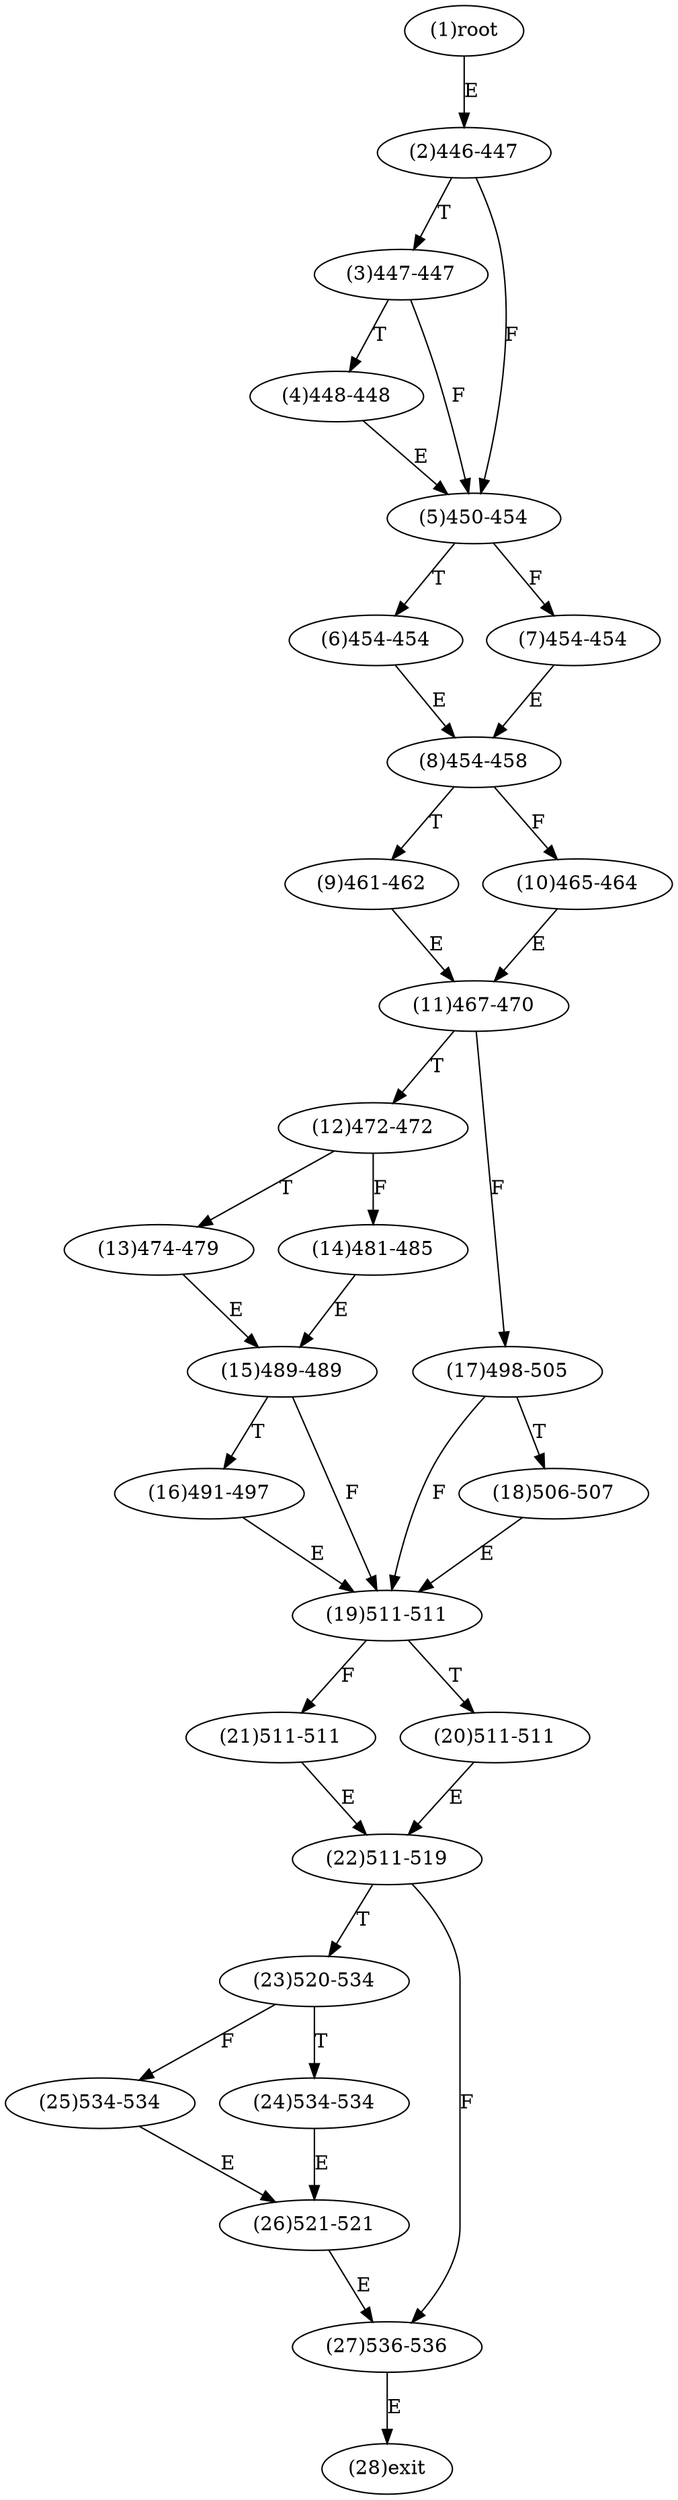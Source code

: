digraph "" { 
1[ label="(1)root"];
2[ label="(2)446-447"];
3[ label="(3)447-447"];
4[ label="(4)448-448"];
5[ label="(5)450-454"];
6[ label="(6)454-454"];
7[ label="(7)454-454"];
8[ label="(8)454-458"];
9[ label="(9)461-462"];
10[ label="(10)465-464"];
11[ label="(11)467-470"];
12[ label="(12)472-472"];
13[ label="(13)474-479"];
14[ label="(14)481-485"];
15[ label="(15)489-489"];
17[ label="(17)498-505"];
16[ label="(16)491-497"];
19[ label="(19)511-511"];
18[ label="(18)506-507"];
21[ label="(21)511-511"];
20[ label="(20)511-511"];
23[ label="(23)520-534"];
22[ label="(22)511-519"];
25[ label="(25)534-534"];
24[ label="(24)534-534"];
27[ label="(27)536-536"];
26[ label="(26)521-521"];
28[ label="(28)exit"];
1->2[ label="E"];
2->5[ label="F"];
2->3[ label="T"];
3->5[ label="F"];
3->4[ label="T"];
4->5[ label="E"];
5->7[ label="F"];
5->6[ label="T"];
6->8[ label="E"];
7->8[ label="E"];
8->10[ label="F"];
8->9[ label="T"];
9->11[ label="E"];
10->11[ label="E"];
11->17[ label="F"];
11->12[ label="T"];
12->14[ label="F"];
12->13[ label="T"];
13->15[ label="E"];
14->15[ label="E"];
15->19[ label="F"];
15->16[ label="T"];
16->19[ label="E"];
17->19[ label="F"];
17->18[ label="T"];
18->19[ label="E"];
19->21[ label="F"];
19->20[ label="T"];
20->22[ label="E"];
21->22[ label="E"];
22->27[ label="F"];
22->23[ label="T"];
23->25[ label="F"];
23->24[ label="T"];
24->26[ label="E"];
25->26[ label="E"];
26->27[ label="E"];
27->28[ label="E"];
}
